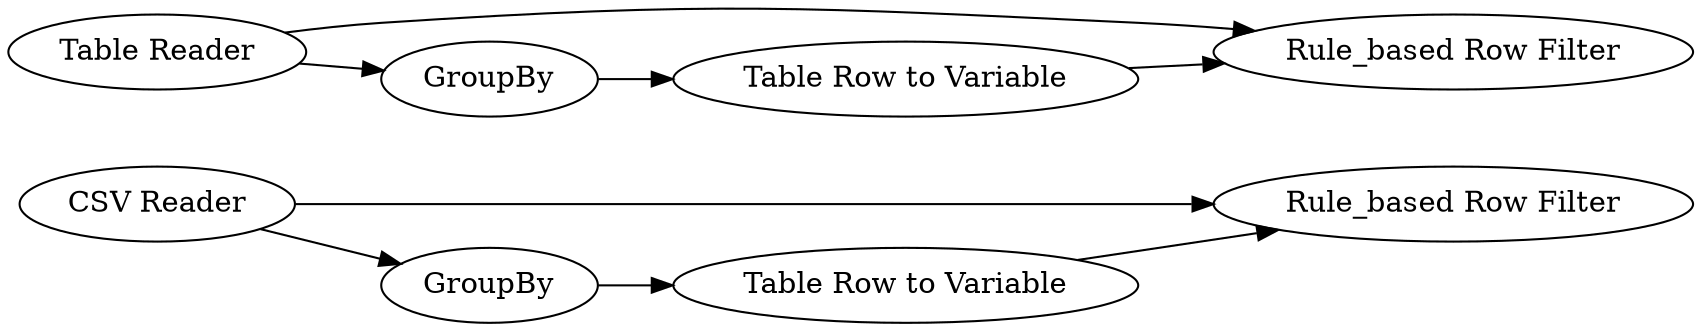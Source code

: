 digraph {
	30 -> 31
	29 -> 30
	1 -> 26
	32 -> 31
	25 -> 27
	27 -> 26
	32 -> 29
	1 -> 25
	27 [label="Table Row to Variable"]
	32 [label="CSV Reader"]
	1 [label="Table Reader"]
	29 [label=GroupBy]
	31 [label="Rule_based Row Filter"]
	26 [label="Rule_based Row Filter"]
	25 [label=GroupBy]
	30 [label="Table Row to Variable"]
	rankdir=LR
}
